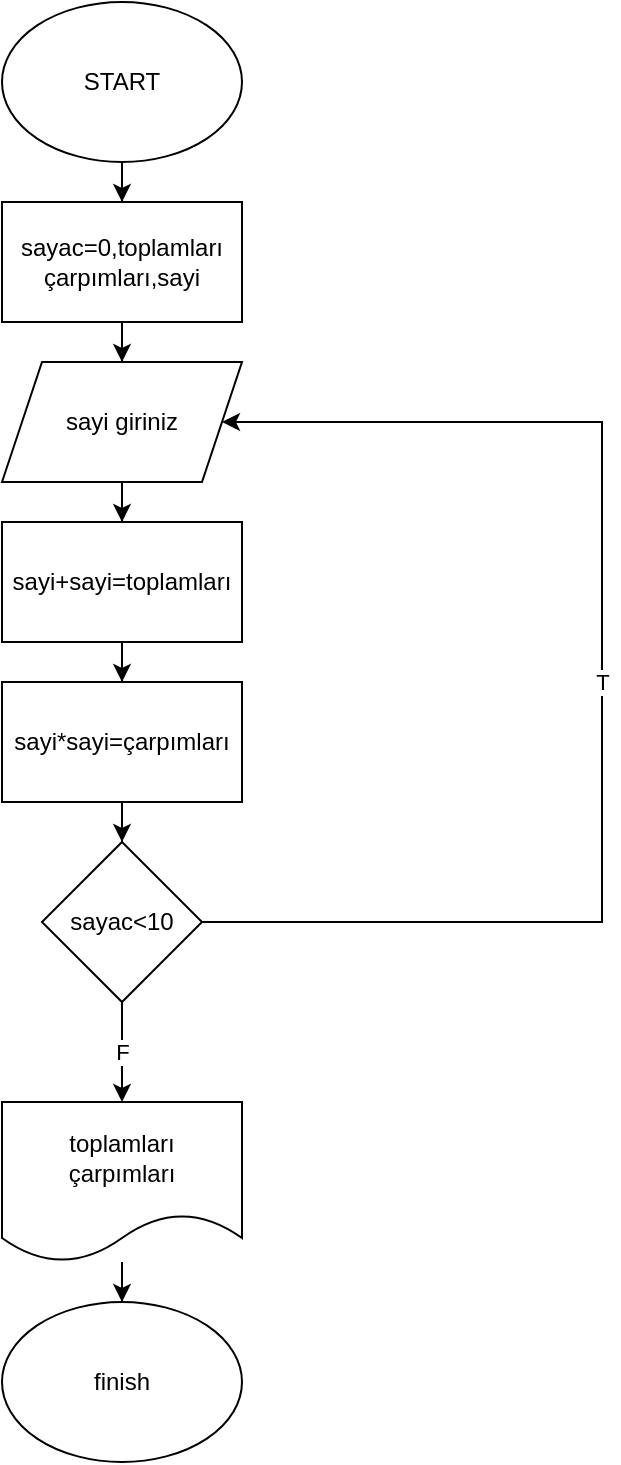 <mxfile version="22.0.3" type="device">
  <diagram name="Sayfa -1" id="jddc-5YOsjxY03oAq3fA">
    <mxGraphModel dx="1036" dy="606" grid="1" gridSize="10" guides="1" tooltips="1" connect="1" arrows="1" fold="1" page="1" pageScale="1" pageWidth="827" pageHeight="1169" math="0" shadow="0">
      <root>
        <mxCell id="0" />
        <mxCell id="1" parent="0" />
        <mxCell id="ntWPYJxJJS9R7PnWqo86-2" style="edgeStyle=orthogonalEdgeStyle;rounded=0;orthogonalLoop=1;jettySize=auto;html=1;" edge="1" parent="1" source="ntWPYJxJJS9R7PnWqo86-1" target="ntWPYJxJJS9R7PnWqo86-3">
          <mxGeometry relative="1" as="geometry">
            <mxPoint x="370" y="140" as="targetPoint" />
          </mxGeometry>
        </mxCell>
        <mxCell id="ntWPYJxJJS9R7PnWqo86-1" value="START" style="ellipse;whiteSpace=wrap;html=1;" vertex="1" parent="1">
          <mxGeometry x="310" y="10" width="120" height="80" as="geometry" />
        </mxCell>
        <mxCell id="ntWPYJxJJS9R7PnWqo86-4" style="edgeStyle=orthogonalEdgeStyle;rounded=0;orthogonalLoop=1;jettySize=auto;html=1;" edge="1" parent="1" source="ntWPYJxJJS9R7PnWqo86-3" target="ntWPYJxJJS9R7PnWqo86-5">
          <mxGeometry relative="1" as="geometry">
            <mxPoint x="370" y="220" as="targetPoint" />
          </mxGeometry>
        </mxCell>
        <mxCell id="ntWPYJxJJS9R7PnWqo86-3" value="sayac=0,toplamları&lt;br&gt;çarpımları,sayi" style="rounded=0;whiteSpace=wrap;html=1;" vertex="1" parent="1">
          <mxGeometry x="310" y="110" width="120" height="60" as="geometry" />
        </mxCell>
        <mxCell id="ntWPYJxJJS9R7PnWqo86-6" style="edgeStyle=orthogonalEdgeStyle;rounded=0;orthogonalLoop=1;jettySize=auto;html=1;" edge="1" parent="1" source="ntWPYJxJJS9R7PnWqo86-5" target="ntWPYJxJJS9R7PnWqo86-7">
          <mxGeometry relative="1" as="geometry">
            <mxPoint x="370" y="300" as="targetPoint" />
          </mxGeometry>
        </mxCell>
        <mxCell id="ntWPYJxJJS9R7PnWqo86-5" value="sayi giriniz" style="shape=parallelogram;perimeter=parallelogramPerimeter;whiteSpace=wrap;html=1;fixedSize=1;" vertex="1" parent="1">
          <mxGeometry x="310" y="190" width="120" height="60" as="geometry" />
        </mxCell>
        <mxCell id="ntWPYJxJJS9R7PnWqo86-8" style="edgeStyle=orthogonalEdgeStyle;rounded=0;orthogonalLoop=1;jettySize=auto;html=1;" edge="1" parent="1" source="ntWPYJxJJS9R7PnWqo86-7" target="ntWPYJxJJS9R7PnWqo86-9">
          <mxGeometry relative="1" as="geometry">
            <mxPoint x="370" y="380" as="targetPoint" />
          </mxGeometry>
        </mxCell>
        <mxCell id="ntWPYJxJJS9R7PnWqo86-7" value="sayi+sayi=toplamları" style="rounded=0;whiteSpace=wrap;html=1;" vertex="1" parent="1">
          <mxGeometry x="310" y="270" width="120" height="60" as="geometry" />
        </mxCell>
        <mxCell id="ntWPYJxJJS9R7PnWqo86-10" style="edgeStyle=orthogonalEdgeStyle;rounded=0;orthogonalLoop=1;jettySize=auto;html=1;" edge="1" parent="1" source="ntWPYJxJJS9R7PnWqo86-9" target="ntWPYJxJJS9R7PnWqo86-11">
          <mxGeometry relative="1" as="geometry">
            <mxPoint x="370" y="470" as="targetPoint" />
          </mxGeometry>
        </mxCell>
        <mxCell id="ntWPYJxJJS9R7PnWqo86-9" value="sayi*sayi=çarpımları" style="rounded=0;whiteSpace=wrap;html=1;" vertex="1" parent="1">
          <mxGeometry x="310" y="350" width="120" height="60" as="geometry" />
        </mxCell>
        <mxCell id="ntWPYJxJJS9R7PnWqo86-12" value="T" style="edgeStyle=orthogonalEdgeStyle;rounded=0;orthogonalLoop=1;jettySize=auto;html=1;" edge="1" parent="1" source="ntWPYJxJJS9R7PnWqo86-11" target="ntWPYJxJJS9R7PnWqo86-5">
          <mxGeometry relative="1" as="geometry">
            <mxPoint x="520" y="470" as="targetPoint" />
            <Array as="points">
              <mxPoint x="610" y="470" />
              <mxPoint x="610" y="220" />
            </Array>
          </mxGeometry>
        </mxCell>
        <mxCell id="ntWPYJxJJS9R7PnWqo86-13" value="F" style="edgeStyle=orthogonalEdgeStyle;rounded=0;orthogonalLoop=1;jettySize=auto;html=1;" edge="1" parent="1" source="ntWPYJxJJS9R7PnWqo86-11" target="ntWPYJxJJS9R7PnWqo86-14">
          <mxGeometry relative="1" as="geometry">
            <mxPoint x="370" y="570" as="targetPoint" />
          </mxGeometry>
        </mxCell>
        <mxCell id="ntWPYJxJJS9R7PnWqo86-11" value="sayac&amp;lt;10" style="rhombus;whiteSpace=wrap;html=1;" vertex="1" parent="1">
          <mxGeometry x="330" y="430" width="80" height="80" as="geometry" />
        </mxCell>
        <mxCell id="ntWPYJxJJS9R7PnWqo86-15" style="edgeStyle=orthogonalEdgeStyle;rounded=0;orthogonalLoop=1;jettySize=auto;html=1;" edge="1" parent="1" source="ntWPYJxJJS9R7PnWqo86-14" target="ntWPYJxJJS9R7PnWqo86-16">
          <mxGeometry relative="1" as="geometry">
            <mxPoint x="370" y="700" as="targetPoint" />
          </mxGeometry>
        </mxCell>
        <mxCell id="ntWPYJxJJS9R7PnWqo86-14" value="toplamları&lt;br&gt;çarpımları" style="shape=document;whiteSpace=wrap;html=1;boundedLbl=1;" vertex="1" parent="1">
          <mxGeometry x="310" y="560" width="120" height="80" as="geometry" />
        </mxCell>
        <mxCell id="ntWPYJxJJS9R7PnWqo86-16" value="finish" style="ellipse;whiteSpace=wrap;html=1;" vertex="1" parent="1">
          <mxGeometry x="310" y="660" width="120" height="80" as="geometry" />
        </mxCell>
      </root>
    </mxGraphModel>
  </diagram>
</mxfile>
